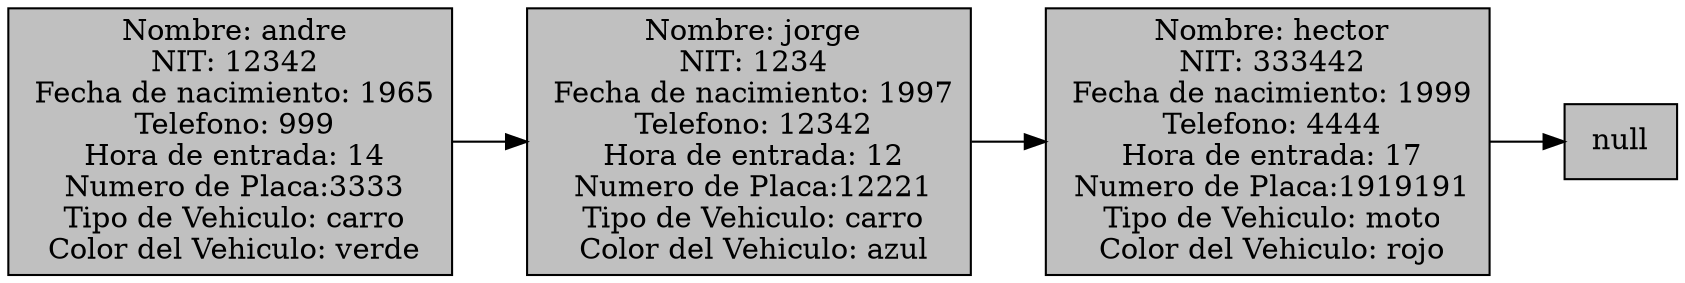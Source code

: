 digraph G {
 rankdir=LR; 
 node [shape=box,style=filled,fillcolor="gray"]; 
 " Nombre: andre
 NIT: 12342
 Fecha de nacimiento: 1965
 Telefono: 999
 Hora de entrada: 14
 Numero de Placa:3333
 Tipo de Vehiculo: carro
 Color del Vehiculo: verde" -> " Nombre: jorge
 NIT: 1234
 Fecha de nacimiento: 1997
 Telefono: 12342
 Hora de entrada: 12
 Numero de Placa:12221
 Tipo de Vehiculo: carro
 Color del Vehiculo: azul" -> " Nombre: hector
 NIT: 333442
 Fecha de nacimiento: 1999
 Telefono: 4444
 Hora de entrada: 17
 Numero de Placa:1919191
 Tipo de Vehiculo: moto
 Color del Vehiculo: rojo" -> "null";
}
